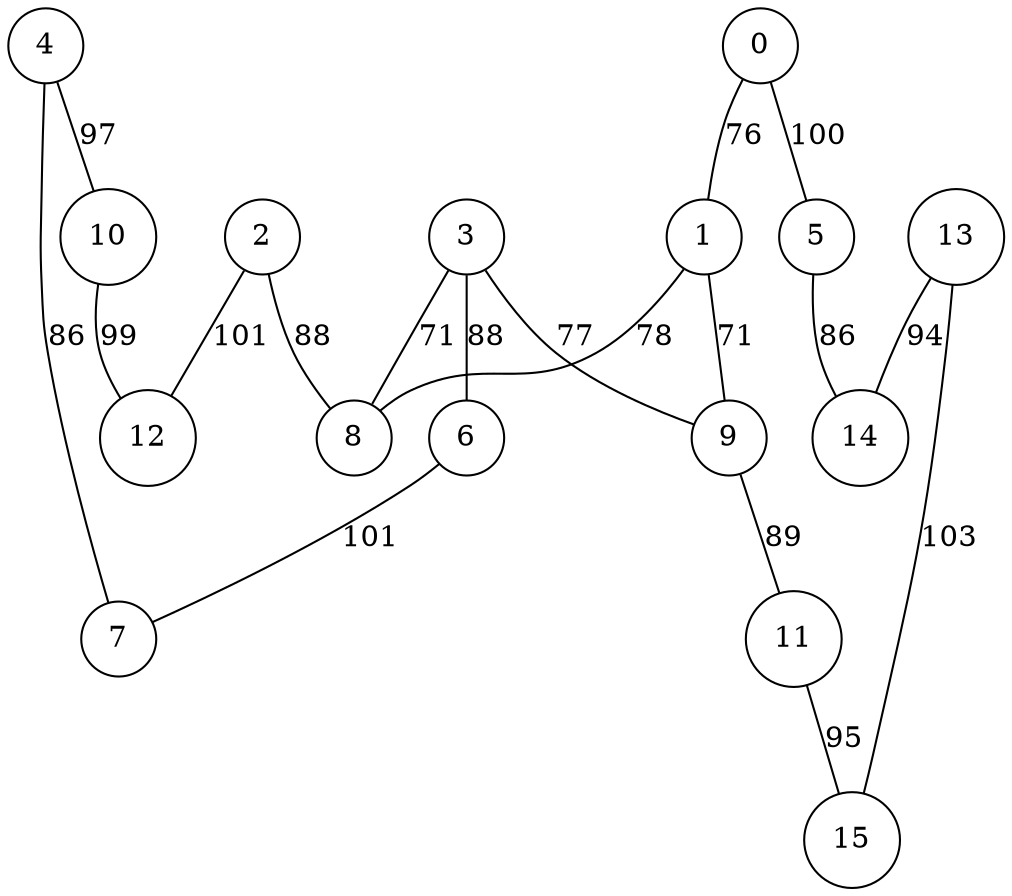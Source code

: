 graph qubit_interaction_graph {
    node [shape=circle];
    0 -- 1 [label=76];
    0 -- 5 [label=100];
    1 -- 8 [label=78];
    1 -- 9 [label=71];
    2 -- 8 [label=88];
    2 -- 12 [label=101];
    3 -- 6 [label=88];
    3 -- 8 [label=71];
    3 -- 9 [label=77];
    4 -- 7 [label=86];
    4 -- 10 [label=97];
    5 -- 14 [label=86];
    6 -- 7 [label=101];
    9 -- 11 [label=89];
    10 -- 12 [label=99];
    11 -- 15 [label=95];
    13 -- 15 [label=103];
    13 -- 14 [label=94];
}